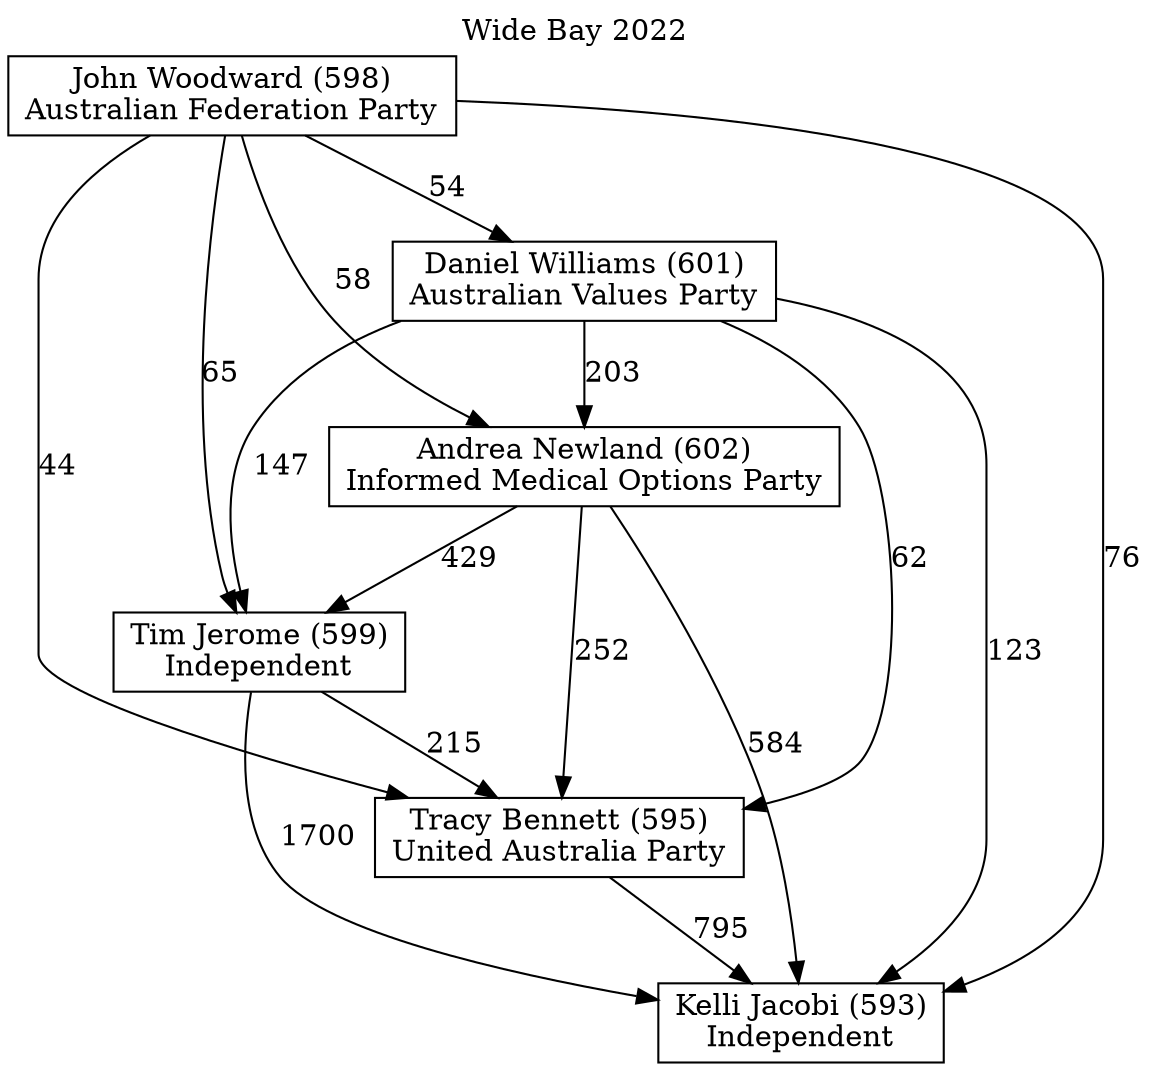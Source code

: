 // House preference flow
digraph "Kelli Jacobi (593)_Wide Bay_2022" {
	graph [label="Wide Bay 2022" labelloc=t mclimit=10]
	node [shape=box]
	"Andrea Newland (602)" [label="Andrea Newland (602)
Informed Medical Options Party"]
	"Daniel Williams (601)" [label="Daniel Williams (601)
Australian Values Party"]
	"John Woodward (598)" [label="John Woodward (598)
Australian Federation Party"]
	"Kelli Jacobi (593)" [label="Kelli Jacobi (593)
Independent"]
	"Tim Jerome (599)" [label="Tim Jerome (599)
Independent"]
	"Tracy Bennett (595)" [label="Tracy Bennett (595)
United Australia Party"]
	"Andrea Newland (602)" -> "Kelli Jacobi (593)" [label=584]
	"Andrea Newland (602)" -> "Tim Jerome (599)" [label=429]
	"Andrea Newland (602)" -> "Tracy Bennett (595)" [label=252]
	"Daniel Williams (601)" -> "Andrea Newland (602)" [label=203]
	"Daniel Williams (601)" -> "Kelli Jacobi (593)" [label=123]
	"Daniel Williams (601)" -> "Tim Jerome (599)" [label=147]
	"Daniel Williams (601)" -> "Tracy Bennett (595)" [label=62]
	"John Woodward (598)" -> "Andrea Newland (602)" [label=58]
	"John Woodward (598)" -> "Daniel Williams (601)" [label=54]
	"John Woodward (598)" -> "Kelli Jacobi (593)" [label=76]
	"John Woodward (598)" -> "Tim Jerome (599)" [label=65]
	"John Woodward (598)" -> "Tracy Bennett (595)" [label=44]
	"Tim Jerome (599)" -> "Kelli Jacobi (593)" [label=1700]
	"Tim Jerome (599)" -> "Tracy Bennett (595)" [label=215]
	"Tracy Bennett (595)" -> "Kelli Jacobi (593)" [label=795]
}
